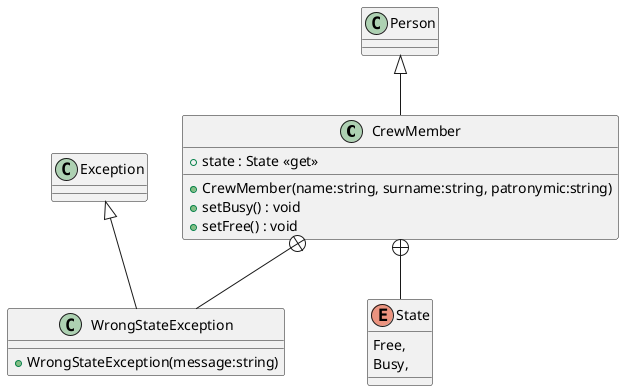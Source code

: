 @startuml
class CrewMember {
    + CrewMember(name:string, surname:string, patronymic:string)
    + state : State <<get>>
    + setBusy() : void
    + setFree() : void
}
enum State {
    Free,
    Busy,
}
class WrongStateException {
    + WrongStateException(message:string)
}
Person <|-- CrewMember
CrewMember +-- State
CrewMember +-- WrongStateException
Exception <|-- WrongStateException
@enduml
